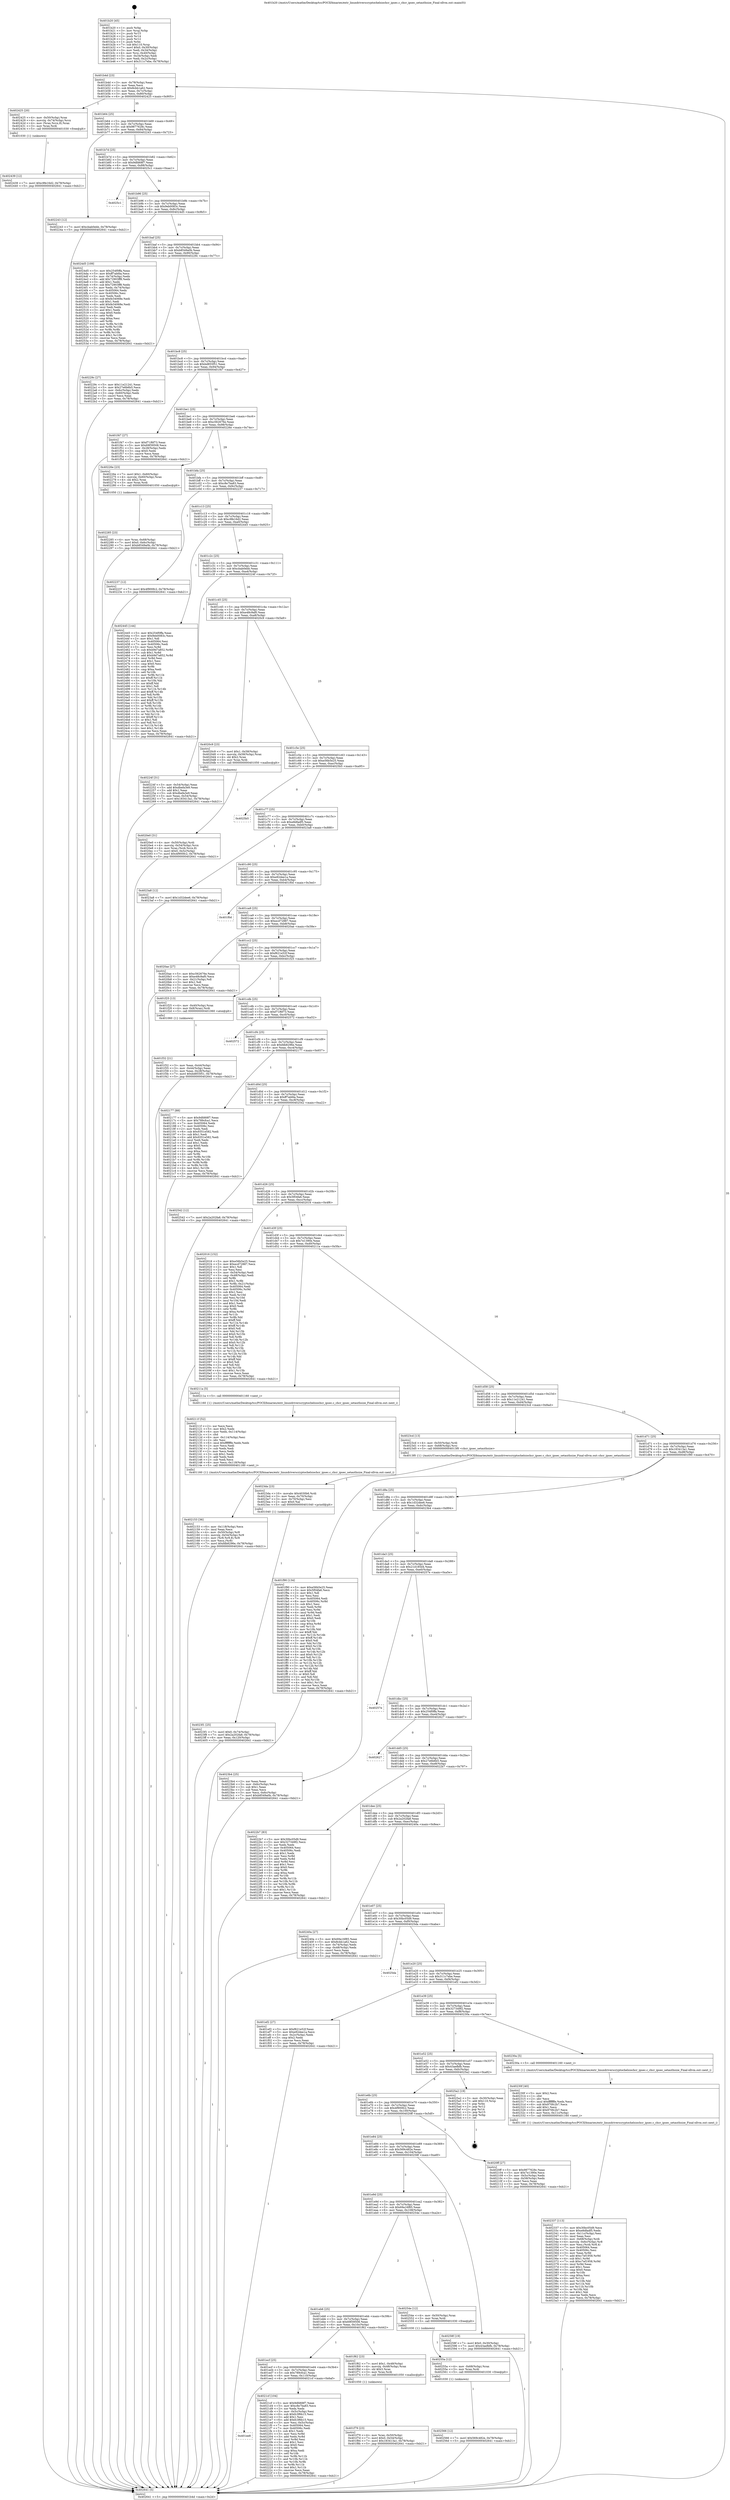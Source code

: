 digraph "0x401b20" {
  label = "0x401b20 (/mnt/c/Users/mathe/Desktop/tcc/POCII/binaries/extr_linuxdriverscryptochelsiochcr_ipsec.c_chcr_ipsec_setauthsize_Final-ollvm.out::main(0))"
  labelloc = "t"
  node[shape=record]

  Entry [label="",width=0.3,height=0.3,shape=circle,fillcolor=black,style=filled]
  "0x401b4d" [label="{
     0x401b4d [23]\l
     | [instrs]\l
     &nbsp;&nbsp;0x401b4d \<+3\>: mov -0x78(%rbp),%eax\l
     &nbsp;&nbsp;0x401b50 \<+2\>: mov %eax,%ecx\l
     &nbsp;&nbsp;0x401b52 \<+6\>: sub $0x8cbb1a62,%ecx\l
     &nbsp;&nbsp;0x401b58 \<+3\>: mov %eax,-0x7c(%rbp)\l
     &nbsp;&nbsp;0x401b5b \<+3\>: mov %ecx,-0x80(%rbp)\l
     &nbsp;&nbsp;0x401b5e \<+6\>: je 0000000000402425 \<main+0x905\>\l
  }"]
  "0x402425" [label="{
     0x402425 [20]\l
     | [instrs]\l
     &nbsp;&nbsp;0x402425 \<+4\>: mov -0x50(%rbp),%rax\l
     &nbsp;&nbsp;0x402429 \<+4\>: movslq -0x74(%rbp),%rcx\l
     &nbsp;&nbsp;0x40242d \<+4\>: mov (%rax,%rcx,8),%rax\l
     &nbsp;&nbsp;0x402431 \<+3\>: mov %rax,%rdi\l
     &nbsp;&nbsp;0x402434 \<+5\>: call 0000000000401030 \<free@plt\>\l
     | [calls]\l
     &nbsp;&nbsp;0x401030 \{1\} (unknown)\l
  }"]
  "0x401b64" [label="{
     0x401b64 [25]\l
     | [instrs]\l
     &nbsp;&nbsp;0x401b64 \<+5\>: jmp 0000000000401b69 \<main+0x49\>\l
     &nbsp;&nbsp;0x401b69 \<+3\>: mov -0x7c(%rbp),%eax\l
     &nbsp;&nbsp;0x401b6c \<+5\>: sub $0x9877628c,%eax\l
     &nbsp;&nbsp;0x401b71 \<+6\>: mov %eax,-0x84(%rbp)\l
     &nbsp;&nbsp;0x401b77 \<+6\>: je 0000000000402243 \<main+0x723\>\l
  }"]
  Exit [label="",width=0.3,height=0.3,shape=circle,fillcolor=black,style=filled,peripheries=2]
  "0x402243" [label="{
     0x402243 [12]\l
     | [instrs]\l
     &nbsp;&nbsp;0x402243 \<+7\>: movl $0xcbab0ebb,-0x78(%rbp)\l
     &nbsp;&nbsp;0x40224a \<+5\>: jmp 0000000000402641 \<main+0xb21\>\l
  }"]
  "0x401b7d" [label="{
     0x401b7d [25]\l
     | [instrs]\l
     &nbsp;&nbsp;0x401b7d \<+5\>: jmp 0000000000401b82 \<main+0x62\>\l
     &nbsp;&nbsp;0x401b82 \<+3\>: mov -0x7c(%rbp),%eax\l
     &nbsp;&nbsp;0x401b85 \<+5\>: sub $0x9dfd68f7,%eax\l
     &nbsp;&nbsp;0x401b8a \<+6\>: mov %eax,-0x88(%rbp)\l
     &nbsp;&nbsp;0x401b90 \<+6\>: je 00000000004025c1 \<main+0xaa1\>\l
  }"]
  "0x402566" [label="{
     0x402566 [12]\l
     | [instrs]\l
     &nbsp;&nbsp;0x402566 \<+7\>: movl $0x569c482e,-0x78(%rbp)\l
     &nbsp;&nbsp;0x40256d \<+5\>: jmp 0000000000402641 \<main+0xb21\>\l
  }"]
  "0x4025c1" [label="{
     0x4025c1\l
  }", style=dashed]
  "0x401b96" [label="{
     0x401b96 [25]\l
     | [instrs]\l
     &nbsp;&nbsp;0x401b96 \<+5\>: jmp 0000000000401b9b \<main+0x7b\>\l
     &nbsp;&nbsp;0x401b9b \<+3\>: mov -0x7c(%rbp),%eax\l
     &nbsp;&nbsp;0x401b9e \<+5\>: sub $0x9eb0083c,%eax\l
     &nbsp;&nbsp;0x401ba3 \<+6\>: mov %eax,-0x8c(%rbp)\l
     &nbsp;&nbsp;0x401ba9 \<+6\>: je 00000000004024d5 \<main+0x9b5\>\l
  }"]
  "0x40255a" [label="{
     0x40255a [12]\l
     | [instrs]\l
     &nbsp;&nbsp;0x40255a \<+4\>: mov -0x68(%rbp),%rax\l
     &nbsp;&nbsp;0x40255e \<+3\>: mov %rax,%rdi\l
     &nbsp;&nbsp;0x402561 \<+5\>: call 0000000000401030 \<free@plt\>\l
     | [calls]\l
     &nbsp;&nbsp;0x401030 \{1\} (unknown)\l
  }"]
  "0x4024d5" [label="{
     0x4024d5 [109]\l
     | [instrs]\l
     &nbsp;&nbsp;0x4024d5 \<+5\>: mov $0x254f0ffa,%eax\l
     &nbsp;&nbsp;0x4024da \<+5\>: mov $0xff7abfda,%ecx\l
     &nbsp;&nbsp;0x4024df \<+3\>: mov -0x74(%rbp),%edx\l
     &nbsp;&nbsp;0x4024e2 \<+6\>: add $0x72903ff8,%edx\l
     &nbsp;&nbsp;0x4024e8 \<+3\>: add $0x1,%edx\l
     &nbsp;&nbsp;0x4024eb \<+6\>: sub $0x72903ff8,%edx\l
     &nbsp;&nbsp;0x4024f1 \<+3\>: mov %edx,-0x74(%rbp)\l
     &nbsp;&nbsp;0x4024f4 \<+7\>: mov 0x405064,%edx\l
     &nbsp;&nbsp;0x4024fb \<+7\>: mov 0x40506c,%esi\l
     &nbsp;&nbsp;0x402502 \<+2\>: mov %edx,%edi\l
     &nbsp;&nbsp;0x402504 \<+6\>: sub $0xfe34068e,%edi\l
     &nbsp;&nbsp;0x40250a \<+3\>: sub $0x1,%edi\l
     &nbsp;&nbsp;0x40250d \<+6\>: add $0xfe34068e,%edi\l
     &nbsp;&nbsp;0x402513 \<+3\>: imul %edi,%edx\l
     &nbsp;&nbsp;0x402516 \<+3\>: and $0x1,%edx\l
     &nbsp;&nbsp;0x402519 \<+3\>: cmp $0x0,%edx\l
     &nbsp;&nbsp;0x40251c \<+4\>: sete %r8b\l
     &nbsp;&nbsp;0x402520 \<+3\>: cmp $0xa,%esi\l
     &nbsp;&nbsp;0x402523 \<+4\>: setl %r9b\l
     &nbsp;&nbsp;0x402527 \<+3\>: mov %r8b,%r10b\l
     &nbsp;&nbsp;0x40252a \<+3\>: and %r9b,%r10b\l
     &nbsp;&nbsp;0x40252d \<+3\>: xor %r9b,%r8b\l
     &nbsp;&nbsp;0x402530 \<+3\>: or %r8b,%r10b\l
     &nbsp;&nbsp;0x402533 \<+4\>: test $0x1,%r10b\l
     &nbsp;&nbsp;0x402537 \<+3\>: cmovne %ecx,%eax\l
     &nbsp;&nbsp;0x40253a \<+3\>: mov %eax,-0x78(%rbp)\l
     &nbsp;&nbsp;0x40253d \<+5\>: jmp 0000000000402641 \<main+0xb21\>\l
  }"]
  "0x401baf" [label="{
     0x401baf [25]\l
     | [instrs]\l
     &nbsp;&nbsp;0x401baf \<+5\>: jmp 0000000000401bb4 \<main+0x94\>\l
     &nbsp;&nbsp;0x401bb4 \<+3\>: mov -0x7c(%rbp),%eax\l
     &nbsp;&nbsp;0x401bb7 \<+5\>: sub $0xb8549a0b,%eax\l
     &nbsp;&nbsp;0x401bbc \<+6\>: mov %eax,-0x90(%rbp)\l
     &nbsp;&nbsp;0x401bc2 \<+6\>: je 000000000040229c \<main+0x77c\>\l
  }"]
  "0x402439" [label="{
     0x402439 [12]\l
     | [instrs]\l
     &nbsp;&nbsp;0x402439 \<+7\>: movl $0xc9fe16d2,-0x78(%rbp)\l
     &nbsp;&nbsp;0x402440 \<+5\>: jmp 0000000000402641 \<main+0xb21\>\l
  }"]
  "0x40229c" [label="{
     0x40229c [27]\l
     | [instrs]\l
     &nbsp;&nbsp;0x40229c \<+5\>: mov $0x11e21241,%eax\l
     &nbsp;&nbsp;0x4022a1 \<+5\>: mov $0x27e6b6b5,%ecx\l
     &nbsp;&nbsp;0x4022a6 \<+3\>: mov -0x6c(%rbp),%edx\l
     &nbsp;&nbsp;0x4022a9 \<+3\>: cmp -0x60(%rbp),%edx\l
     &nbsp;&nbsp;0x4022ac \<+3\>: cmovl %ecx,%eax\l
     &nbsp;&nbsp;0x4022af \<+3\>: mov %eax,-0x78(%rbp)\l
     &nbsp;&nbsp;0x4022b2 \<+5\>: jmp 0000000000402641 \<main+0xb21\>\l
  }"]
  "0x401bc8" [label="{
     0x401bc8 [25]\l
     | [instrs]\l
     &nbsp;&nbsp;0x401bc8 \<+5\>: jmp 0000000000401bcd \<main+0xad\>\l
     &nbsp;&nbsp;0x401bcd \<+3\>: mov -0x7c(%rbp),%eax\l
     &nbsp;&nbsp;0x401bd0 \<+5\>: sub $0xbd855f51,%eax\l
     &nbsp;&nbsp;0x401bd5 \<+6\>: mov %eax,-0x94(%rbp)\l
     &nbsp;&nbsp;0x401bdb \<+6\>: je 0000000000401f47 \<main+0x427\>\l
  }"]
  "0x4023f1" [label="{
     0x4023f1 [25]\l
     | [instrs]\l
     &nbsp;&nbsp;0x4023f1 \<+7\>: movl $0x0,-0x74(%rbp)\l
     &nbsp;&nbsp;0x4023f8 \<+7\>: movl $0x2a202fa8,-0x78(%rbp)\l
     &nbsp;&nbsp;0x4023ff \<+6\>: mov %eax,-0x120(%rbp)\l
     &nbsp;&nbsp;0x402405 \<+5\>: jmp 0000000000402641 \<main+0xb21\>\l
  }"]
  "0x401f47" [label="{
     0x401f47 [27]\l
     | [instrs]\l
     &nbsp;&nbsp;0x401f47 \<+5\>: mov $0xf71f6f73,%eax\l
     &nbsp;&nbsp;0x401f4c \<+5\>: mov $0x69f39508,%ecx\l
     &nbsp;&nbsp;0x401f51 \<+3\>: mov -0x28(%rbp),%edx\l
     &nbsp;&nbsp;0x401f54 \<+3\>: cmp $0x0,%edx\l
     &nbsp;&nbsp;0x401f57 \<+3\>: cmove %ecx,%eax\l
     &nbsp;&nbsp;0x401f5a \<+3\>: mov %eax,-0x78(%rbp)\l
     &nbsp;&nbsp;0x401f5d \<+5\>: jmp 0000000000402641 \<main+0xb21\>\l
  }"]
  "0x401be1" [label="{
     0x401be1 [25]\l
     | [instrs]\l
     &nbsp;&nbsp;0x401be1 \<+5\>: jmp 0000000000401be6 \<main+0xc6\>\l
     &nbsp;&nbsp;0x401be6 \<+3\>: mov -0x7c(%rbp),%eax\l
     &nbsp;&nbsp;0x401be9 \<+5\>: sub $0xc562676e,%eax\l
     &nbsp;&nbsp;0x401bee \<+6\>: mov %eax,-0x98(%rbp)\l
     &nbsp;&nbsp;0x401bf4 \<+6\>: je 000000000040226e \<main+0x74e\>\l
  }"]
  "0x4023da" [label="{
     0x4023da [23]\l
     | [instrs]\l
     &nbsp;&nbsp;0x4023da \<+10\>: movabs $0x4030b6,%rdi\l
     &nbsp;&nbsp;0x4023e4 \<+3\>: mov %eax,-0x70(%rbp)\l
     &nbsp;&nbsp;0x4023e7 \<+3\>: mov -0x70(%rbp),%esi\l
     &nbsp;&nbsp;0x4023ea \<+2\>: mov $0x0,%al\l
     &nbsp;&nbsp;0x4023ec \<+5\>: call 0000000000401040 \<printf@plt\>\l
     | [calls]\l
     &nbsp;&nbsp;0x401040 \{1\} (unknown)\l
  }"]
  "0x40226e" [label="{
     0x40226e [23]\l
     | [instrs]\l
     &nbsp;&nbsp;0x40226e \<+7\>: movl $0x1,-0x60(%rbp)\l
     &nbsp;&nbsp;0x402275 \<+4\>: movslq -0x60(%rbp),%rax\l
     &nbsp;&nbsp;0x402279 \<+4\>: shl $0x2,%rax\l
     &nbsp;&nbsp;0x40227d \<+3\>: mov %rax,%rdi\l
     &nbsp;&nbsp;0x402280 \<+5\>: call 0000000000401050 \<malloc@plt\>\l
     | [calls]\l
     &nbsp;&nbsp;0x401050 \{1\} (unknown)\l
  }"]
  "0x401bfa" [label="{
     0x401bfa [25]\l
     | [instrs]\l
     &nbsp;&nbsp;0x401bfa \<+5\>: jmp 0000000000401bff \<main+0xdf\>\l
     &nbsp;&nbsp;0x401bff \<+3\>: mov -0x7c(%rbp),%eax\l
     &nbsp;&nbsp;0x401c02 \<+5\>: sub $0xc8e7ba83,%eax\l
     &nbsp;&nbsp;0x401c07 \<+6\>: mov %eax,-0x9c(%rbp)\l
     &nbsp;&nbsp;0x401c0d \<+6\>: je 0000000000402237 \<main+0x717\>\l
  }"]
  "0x402337" [label="{
     0x402337 [113]\l
     | [instrs]\l
     &nbsp;&nbsp;0x402337 \<+5\>: mov $0x30bc05d9,%ecx\l
     &nbsp;&nbsp;0x40233c \<+5\>: mov $0xe8dfadf5,%edx\l
     &nbsp;&nbsp;0x402341 \<+6\>: mov -0x11c(%rbp),%esi\l
     &nbsp;&nbsp;0x402347 \<+3\>: imul %eax,%esi\l
     &nbsp;&nbsp;0x40234a \<+4\>: mov -0x68(%rbp),%rdi\l
     &nbsp;&nbsp;0x40234e \<+4\>: movslq -0x6c(%rbp),%r8\l
     &nbsp;&nbsp;0x402352 \<+4\>: mov %esi,(%rdi,%r8,4)\l
     &nbsp;&nbsp;0x402356 \<+7\>: mov 0x405064,%eax\l
     &nbsp;&nbsp;0x40235d \<+7\>: mov 0x40506c,%esi\l
     &nbsp;&nbsp;0x402364 \<+3\>: mov %eax,%r9d\l
     &nbsp;&nbsp;0x402367 \<+7\>: add $0xc7ef1958,%r9d\l
     &nbsp;&nbsp;0x40236e \<+4\>: sub $0x1,%r9d\l
     &nbsp;&nbsp;0x402372 \<+7\>: sub $0xc7ef1958,%r9d\l
     &nbsp;&nbsp;0x402379 \<+4\>: imul %r9d,%eax\l
     &nbsp;&nbsp;0x40237d \<+3\>: and $0x1,%eax\l
     &nbsp;&nbsp;0x402380 \<+3\>: cmp $0x0,%eax\l
     &nbsp;&nbsp;0x402383 \<+4\>: sete %r10b\l
     &nbsp;&nbsp;0x402387 \<+3\>: cmp $0xa,%esi\l
     &nbsp;&nbsp;0x40238a \<+4\>: setl %r11b\l
     &nbsp;&nbsp;0x40238e \<+3\>: mov %r10b,%bl\l
     &nbsp;&nbsp;0x402391 \<+3\>: and %r11b,%bl\l
     &nbsp;&nbsp;0x402394 \<+3\>: xor %r11b,%r10b\l
     &nbsp;&nbsp;0x402397 \<+3\>: or %r10b,%bl\l
     &nbsp;&nbsp;0x40239a \<+3\>: test $0x1,%bl\l
     &nbsp;&nbsp;0x40239d \<+3\>: cmovne %edx,%ecx\l
     &nbsp;&nbsp;0x4023a0 \<+3\>: mov %ecx,-0x78(%rbp)\l
     &nbsp;&nbsp;0x4023a3 \<+5\>: jmp 0000000000402641 \<main+0xb21\>\l
  }"]
  "0x402237" [label="{
     0x402237 [12]\l
     | [instrs]\l
     &nbsp;&nbsp;0x402237 \<+7\>: movl $0x4f900fc2,-0x78(%rbp)\l
     &nbsp;&nbsp;0x40223e \<+5\>: jmp 0000000000402641 \<main+0xb21\>\l
  }"]
  "0x401c13" [label="{
     0x401c13 [25]\l
     | [instrs]\l
     &nbsp;&nbsp;0x401c13 \<+5\>: jmp 0000000000401c18 \<main+0xf8\>\l
     &nbsp;&nbsp;0x401c18 \<+3\>: mov -0x7c(%rbp),%eax\l
     &nbsp;&nbsp;0x401c1b \<+5\>: sub $0xc9fe16d2,%eax\l
     &nbsp;&nbsp;0x401c20 \<+6\>: mov %eax,-0xa0(%rbp)\l
     &nbsp;&nbsp;0x401c26 \<+6\>: je 0000000000402445 \<main+0x925\>\l
  }"]
  "0x40230f" [label="{
     0x40230f [40]\l
     | [instrs]\l
     &nbsp;&nbsp;0x40230f \<+5\>: mov $0x2,%ecx\l
     &nbsp;&nbsp;0x402314 \<+1\>: cltd\l
     &nbsp;&nbsp;0x402315 \<+2\>: idiv %ecx\l
     &nbsp;&nbsp;0x402317 \<+6\>: imul $0xfffffffe,%edx,%ecx\l
     &nbsp;&nbsp;0x40231d \<+6\>: sub $0x970fc2b7,%ecx\l
     &nbsp;&nbsp;0x402323 \<+3\>: add $0x1,%ecx\l
     &nbsp;&nbsp;0x402326 \<+6\>: add $0x970fc2b7,%ecx\l
     &nbsp;&nbsp;0x40232c \<+6\>: mov %ecx,-0x11c(%rbp)\l
     &nbsp;&nbsp;0x402332 \<+5\>: call 0000000000401160 \<next_i\>\l
     | [calls]\l
     &nbsp;&nbsp;0x401160 \{1\} (/mnt/c/Users/mathe/Desktop/tcc/POCII/binaries/extr_linuxdriverscryptochelsiochcr_ipsec.c_chcr_ipsec_setauthsize_Final-ollvm.out::next_i)\l
  }"]
  "0x402445" [label="{
     0x402445 [144]\l
     | [instrs]\l
     &nbsp;&nbsp;0x402445 \<+5\>: mov $0x254f0ffa,%eax\l
     &nbsp;&nbsp;0x40244a \<+5\>: mov $0x9eb0083c,%ecx\l
     &nbsp;&nbsp;0x40244f \<+2\>: mov $0x1,%dl\l
     &nbsp;&nbsp;0x402451 \<+7\>: mov 0x405064,%esi\l
     &nbsp;&nbsp;0x402458 \<+7\>: mov 0x40506c,%edi\l
     &nbsp;&nbsp;0x40245f \<+3\>: mov %esi,%r8d\l
     &nbsp;&nbsp;0x402462 \<+7\>: sub $0xb9d7a852,%r8d\l
     &nbsp;&nbsp;0x402469 \<+4\>: sub $0x1,%r8d\l
     &nbsp;&nbsp;0x40246d \<+7\>: add $0xb9d7a852,%r8d\l
     &nbsp;&nbsp;0x402474 \<+4\>: imul %r8d,%esi\l
     &nbsp;&nbsp;0x402478 \<+3\>: and $0x1,%esi\l
     &nbsp;&nbsp;0x40247b \<+3\>: cmp $0x0,%esi\l
     &nbsp;&nbsp;0x40247e \<+4\>: sete %r9b\l
     &nbsp;&nbsp;0x402482 \<+3\>: cmp $0xa,%edi\l
     &nbsp;&nbsp;0x402485 \<+4\>: setl %r10b\l
     &nbsp;&nbsp;0x402489 \<+3\>: mov %r9b,%r11b\l
     &nbsp;&nbsp;0x40248c \<+4\>: xor $0xff,%r11b\l
     &nbsp;&nbsp;0x402490 \<+3\>: mov %r10b,%bl\l
     &nbsp;&nbsp;0x402493 \<+3\>: xor $0xff,%bl\l
     &nbsp;&nbsp;0x402496 \<+3\>: xor $0x1,%dl\l
     &nbsp;&nbsp;0x402499 \<+3\>: mov %r11b,%r14b\l
     &nbsp;&nbsp;0x40249c \<+4\>: and $0xff,%r14b\l
     &nbsp;&nbsp;0x4024a0 \<+3\>: and %dl,%r9b\l
     &nbsp;&nbsp;0x4024a3 \<+3\>: mov %bl,%r15b\l
     &nbsp;&nbsp;0x4024a6 \<+4\>: and $0xff,%r15b\l
     &nbsp;&nbsp;0x4024aa \<+3\>: and %dl,%r10b\l
     &nbsp;&nbsp;0x4024ad \<+3\>: or %r9b,%r14b\l
     &nbsp;&nbsp;0x4024b0 \<+3\>: or %r10b,%r15b\l
     &nbsp;&nbsp;0x4024b3 \<+3\>: xor %r15b,%r14b\l
     &nbsp;&nbsp;0x4024b6 \<+3\>: or %bl,%r11b\l
     &nbsp;&nbsp;0x4024b9 \<+4\>: xor $0xff,%r11b\l
     &nbsp;&nbsp;0x4024bd \<+3\>: or $0x1,%dl\l
     &nbsp;&nbsp;0x4024c0 \<+3\>: and %dl,%r11b\l
     &nbsp;&nbsp;0x4024c3 \<+3\>: or %r11b,%r14b\l
     &nbsp;&nbsp;0x4024c6 \<+4\>: test $0x1,%r14b\l
     &nbsp;&nbsp;0x4024ca \<+3\>: cmovne %ecx,%eax\l
     &nbsp;&nbsp;0x4024cd \<+3\>: mov %eax,-0x78(%rbp)\l
     &nbsp;&nbsp;0x4024d0 \<+5\>: jmp 0000000000402641 \<main+0xb21\>\l
  }"]
  "0x401c2c" [label="{
     0x401c2c [25]\l
     | [instrs]\l
     &nbsp;&nbsp;0x401c2c \<+5\>: jmp 0000000000401c31 \<main+0x111\>\l
     &nbsp;&nbsp;0x401c31 \<+3\>: mov -0x7c(%rbp),%eax\l
     &nbsp;&nbsp;0x401c34 \<+5\>: sub $0xcbab0ebb,%eax\l
     &nbsp;&nbsp;0x401c39 \<+6\>: mov %eax,-0xa4(%rbp)\l
     &nbsp;&nbsp;0x401c3f \<+6\>: je 000000000040224f \<main+0x72f\>\l
  }"]
  "0x402285" [label="{
     0x402285 [23]\l
     | [instrs]\l
     &nbsp;&nbsp;0x402285 \<+4\>: mov %rax,-0x68(%rbp)\l
     &nbsp;&nbsp;0x402289 \<+7\>: movl $0x0,-0x6c(%rbp)\l
     &nbsp;&nbsp;0x402290 \<+7\>: movl $0xb8549a0b,-0x78(%rbp)\l
     &nbsp;&nbsp;0x402297 \<+5\>: jmp 0000000000402641 \<main+0xb21\>\l
  }"]
  "0x40224f" [label="{
     0x40224f [31]\l
     | [instrs]\l
     &nbsp;&nbsp;0x40224f \<+3\>: mov -0x54(%rbp),%eax\l
     &nbsp;&nbsp;0x402252 \<+5\>: add $0xdbefa3e9,%eax\l
     &nbsp;&nbsp;0x402257 \<+3\>: add $0x1,%eax\l
     &nbsp;&nbsp;0x40225a \<+5\>: sub $0xdbefa3e9,%eax\l
     &nbsp;&nbsp;0x40225f \<+3\>: mov %eax,-0x54(%rbp)\l
     &nbsp;&nbsp;0x402262 \<+7\>: movl $0x183413a1,-0x78(%rbp)\l
     &nbsp;&nbsp;0x402269 \<+5\>: jmp 0000000000402641 \<main+0xb21\>\l
  }"]
  "0x401c45" [label="{
     0x401c45 [25]\l
     | [instrs]\l
     &nbsp;&nbsp;0x401c45 \<+5\>: jmp 0000000000401c4a \<main+0x12a\>\l
     &nbsp;&nbsp;0x401c4a \<+3\>: mov -0x7c(%rbp),%eax\l
     &nbsp;&nbsp;0x401c4d \<+5\>: sub $0xe48c9af0,%eax\l
     &nbsp;&nbsp;0x401c52 \<+6\>: mov %eax,-0xa8(%rbp)\l
     &nbsp;&nbsp;0x401c58 \<+6\>: je 00000000004020c9 \<main+0x5a9\>\l
  }"]
  "0x401ee8" [label="{
     0x401ee8\l
  }", style=dashed]
  "0x4020c9" [label="{
     0x4020c9 [23]\l
     | [instrs]\l
     &nbsp;&nbsp;0x4020c9 \<+7\>: movl $0x1,-0x58(%rbp)\l
     &nbsp;&nbsp;0x4020d0 \<+4\>: movslq -0x58(%rbp),%rax\l
     &nbsp;&nbsp;0x4020d4 \<+4\>: shl $0x2,%rax\l
     &nbsp;&nbsp;0x4020d8 \<+3\>: mov %rax,%rdi\l
     &nbsp;&nbsp;0x4020db \<+5\>: call 0000000000401050 \<malloc@plt\>\l
     | [calls]\l
     &nbsp;&nbsp;0x401050 \{1\} (unknown)\l
  }"]
  "0x401c5e" [label="{
     0x401c5e [25]\l
     | [instrs]\l
     &nbsp;&nbsp;0x401c5e \<+5\>: jmp 0000000000401c63 \<main+0x143\>\l
     &nbsp;&nbsp;0x401c63 \<+3\>: mov -0x7c(%rbp),%eax\l
     &nbsp;&nbsp;0x401c66 \<+5\>: sub $0xe56b5e25,%eax\l
     &nbsp;&nbsp;0x401c6b \<+6\>: mov %eax,-0xac(%rbp)\l
     &nbsp;&nbsp;0x401c71 \<+6\>: je 00000000004025b5 \<main+0xa95\>\l
  }"]
  "0x4021cf" [label="{
     0x4021cf [104]\l
     | [instrs]\l
     &nbsp;&nbsp;0x4021cf \<+5\>: mov $0x9dfd68f7,%eax\l
     &nbsp;&nbsp;0x4021d4 \<+5\>: mov $0xc8e7ba83,%ecx\l
     &nbsp;&nbsp;0x4021d9 \<+2\>: xor %edx,%edx\l
     &nbsp;&nbsp;0x4021db \<+3\>: mov -0x5c(%rbp),%esi\l
     &nbsp;&nbsp;0x4021de \<+6\>: sub $0xfc3f6b15,%esi\l
     &nbsp;&nbsp;0x4021e4 \<+3\>: add $0x1,%esi\l
     &nbsp;&nbsp;0x4021e7 \<+6\>: add $0xfc3f6b15,%esi\l
     &nbsp;&nbsp;0x4021ed \<+3\>: mov %esi,-0x5c(%rbp)\l
     &nbsp;&nbsp;0x4021f0 \<+7\>: mov 0x405064,%esi\l
     &nbsp;&nbsp;0x4021f7 \<+7\>: mov 0x40506c,%edi\l
     &nbsp;&nbsp;0x4021fe \<+3\>: sub $0x1,%edx\l
     &nbsp;&nbsp;0x402201 \<+3\>: mov %esi,%r8d\l
     &nbsp;&nbsp;0x402204 \<+3\>: add %edx,%r8d\l
     &nbsp;&nbsp;0x402207 \<+4\>: imul %r8d,%esi\l
     &nbsp;&nbsp;0x40220b \<+3\>: and $0x1,%esi\l
     &nbsp;&nbsp;0x40220e \<+3\>: cmp $0x0,%esi\l
     &nbsp;&nbsp;0x402211 \<+4\>: sete %r9b\l
     &nbsp;&nbsp;0x402215 \<+3\>: cmp $0xa,%edi\l
     &nbsp;&nbsp;0x402218 \<+4\>: setl %r10b\l
     &nbsp;&nbsp;0x40221c \<+3\>: mov %r9b,%r11b\l
     &nbsp;&nbsp;0x40221f \<+3\>: and %r10b,%r11b\l
     &nbsp;&nbsp;0x402222 \<+3\>: xor %r10b,%r9b\l
     &nbsp;&nbsp;0x402225 \<+3\>: or %r9b,%r11b\l
     &nbsp;&nbsp;0x402228 \<+4\>: test $0x1,%r11b\l
     &nbsp;&nbsp;0x40222c \<+3\>: cmovne %ecx,%eax\l
     &nbsp;&nbsp;0x40222f \<+3\>: mov %eax,-0x78(%rbp)\l
     &nbsp;&nbsp;0x402232 \<+5\>: jmp 0000000000402641 \<main+0xb21\>\l
  }"]
  "0x4025b5" [label="{
     0x4025b5\l
  }", style=dashed]
  "0x401c77" [label="{
     0x401c77 [25]\l
     | [instrs]\l
     &nbsp;&nbsp;0x401c77 \<+5\>: jmp 0000000000401c7c \<main+0x15c\>\l
     &nbsp;&nbsp;0x401c7c \<+3\>: mov -0x7c(%rbp),%eax\l
     &nbsp;&nbsp;0x401c7f \<+5\>: sub $0xe8dfadf5,%eax\l
     &nbsp;&nbsp;0x401c84 \<+6\>: mov %eax,-0xb0(%rbp)\l
     &nbsp;&nbsp;0x401c8a \<+6\>: je 00000000004023a8 \<main+0x888\>\l
  }"]
  "0x402153" [label="{
     0x402153 [36]\l
     | [instrs]\l
     &nbsp;&nbsp;0x402153 \<+6\>: mov -0x118(%rbp),%ecx\l
     &nbsp;&nbsp;0x402159 \<+3\>: imul %eax,%ecx\l
     &nbsp;&nbsp;0x40215c \<+4\>: mov -0x50(%rbp),%r8\l
     &nbsp;&nbsp;0x402160 \<+4\>: movslq -0x54(%rbp),%r9\l
     &nbsp;&nbsp;0x402164 \<+4\>: mov (%r8,%r9,8),%r8\l
     &nbsp;&nbsp;0x402168 \<+3\>: mov %ecx,(%r8)\l
     &nbsp;&nbsp;0x40216b \<+7\>: movl $0xfdb8296e,-0x78(%rbp)\l
     &nbsp;&nbsp;0x402172 \<+5\>: jmp 0000000000402641 \<main+0xb21\>\l
  }"]
  "0x4023a8" [label="{
     0x4023a8 [12]\l
     | [instrs]\l
     &nbsp;&nbsp;0x4023a8 \<+7\>: movl $0x1d32dee6,-0x78(%rbp)\l
     &nbsp;&nbsp;0x4023af \<+5\>: jmp 0000000000402641 \<main+0xb21\>\l
  }"]
  "0x401c90" [label="{
     0x401c90 [25]\l
     | [instrs]\l
     &nbsp;&nbsp;0x401c90 \<+5\>: jmp 0000000000401c95 \<main+0x175\>\l
     &nbsp;&nbsp;0x401c95 \<+3\>: mov -0x7c(%rbp),%eax\l
     &nbsp;&nbsp;0x401c98 \<+5\>: sub $0xe92dee1a,%eax\l
     &nbsp;&nbsp;0x401c9d \<+6\>: mov %eax,-0xb4(%rbp)\l
     &nbsp;&nbsp;0x401ca3 \<+6\>: je 0000000000401f0d \<main+0x3ed\>\l
  }"]
  "0x40211f" [label="{
     0x40211f [52]\l
     | [instrs]\l
     &nbsp;&nbsp;0x40211f \<+2\>: xor %ecx,%ecx\l
     &nbsp;&nbsp;0x402121 \<+5\>: mov $0x2,%edx\l
     &nbsp;&nbsp;0x402126 \<+6\>: mov %edx,-0x114(%rbp)\l
     &nbsp;&nbsp;0x40212c \<+1\>: cltd\l
     &nbsp;&nbsp;0x40212d \<+6\>: mov -0x114(%rbp),%esi\l
     &nbsp;&nbsp;0x402133 \<+2\>: idiv %esi\l
     &nbsp;&nbsp;0x402135 \<+6\>: imul $0xfffffffe,%edx,%edx\l
     &nbsp;&nbsp;0x40213b \<+2\>: mov %ecx,%edi\l
     &nbsp;&nbsp;0x40213d \<+2\>: sub %edx,%edi\l
     &nbsp;&nbsp;0x40213f \<+2\>: mov %ecx,%edx\l
     &nbsp;&nbsp;0x402141 \<+3\>: sub $0x1,%edx\l
     &nbsp;&nbsp;0x402144 \<+2\>: add %edx,%edi\l
     &nbsp;&nbsp;0x402146 \<+2\>: sub %edi,%ecx\l
     &nbsp;&nbsp;0x402148 \<+6\>: mov %ecx,-0x118(%rbp)\l
     &nbsp;&nbsp;0x40214e \<+5\>: call 0000000000401160 \<next_i\>\l
     | [calls]\l
     &nbsp;&nbsp;0x401160 \{1\} (/mnt/c/Users/mathe/Desktop/tcc/POCII/binaries/extr_linuxdriverscryptochelsiochcr_ipsec.c_chcr_ipsec_setauthsize_Final-ollvm.out::next_i)\l
  }"]
  "0x401f0d" [label="{
     0x401f0d\l
  }", style=dashed]
  "0x401ca9" [label="{
     0x401ca9 [25]\l
     | [instrs]\l
     &nbsp;&nbsp;0x401ca9 \<+5\>: jmp 0000000000401cae \<main+0x18e\>\l
     &nbsp;&nbsp;0x401cae \<+3\>: mov -0x7c(%rbp),%eax\l
     &nbsp;&nbsp;0x401cb1 \<+5\>: sub $0xecd72887,%eax\l
     &nbsp;&nbsp;0x401cb6 \<+6\>: mov %eax,-0xb8(%rbp)\l
     &nbsp;&nbsp;0x401cbc \<+6\>: je 00000000004020ae \<main+0x58e\>\l
  }"]
  "0x4020e0" [label="{
     0x4020e0 [31]\l
     | [instrs]\l
     &nbsp;&nbsp;0x4020e0 \<+4\>: mov -0x50(%rbp),%rdi\l
     &nbsp;&nbsp;0x4020e4 \<+4\>: movslq -0x54(%rbp),%rcx\l
     &nbsp;&nbsp;0x4020e8 \<+4\>: mov %rax,(%rdi,%rcx,8)\l
     &nbsp;&nbsp;0x4020ec \<+7\>: movl $0x0,-0x5c(%rbp)\l
     &nbsp;&nbsp;0x4020f3 \<+7\>: movl $0x4f900fc2,-0x78(%rbp)\l
     &nbsp;&nbsp;0x4020fa \<+5\>: jmp 0000000000402641 \<main+0xb21\>\l
  }"]
  "0x4020ae" [label="{
     0x4020ae [27]\l
     | [instrs]\l
     &nbsp;&nbsp;0x4020ae \<+5\>: mov $0xc562676e,%eax\l
     &nbsp;&nbsp;0x4020b3 \<+5\>: mov $0xe48c9af0,%ecx\l
     &nbsp;&nbsp;0x4020b8 \<+3\>: mov -0x21(%rbp),%dl\l
     &nbsp;&nbsp;0x4020bb \<+3\>: test $0x1,%dl\l
     &nbsp;&nbsp;0x4020be \<+3\>: cmovne %ecx,%eax\l
     &nbsp;&nbsp;0x4020c1 \<+3\>: mov %eax,-0x78(%rbp)\l
     &nbsp;&nbsp;0x4020c4 \<+5\>: jmp 0000000000402641 \<main+0xb21\>\l
  }"]
  "0x401cc2" [label="{
     0x401cc2 [25]\l
     | [instrs]\l
     &nbsp;&nbsp;0x401cc2 \<+5\>: jmp 0000000000401cc7 \<main+0x1a7\>\l
     &nbsp;&nbsp;0x401cc7 \<+3\>: mov -0x7c(%rbp),%eax\l
     &nbsp;&nbsp;0x401cca \<+5\>: sub $0xf621e52f,%eax\l
     &nbsp;&nbsp;0x401ccf \<+6\>: mov %eax,-0xbc(%rbp)\l
     &nbsp;&nbsp;0x401cd5 \<+6\>: je 0000000000401f25 \<main+0x405\>\l
  }"]
  "0x401f79" [label="{
     0x401f79 [23]\l
     | [instrs]\l
     &nbsp;&nbsp;0x401f79 \<+4\>: mov %rax,-0x50(%rbp)\l
     &nbsp;&nbsp;0x401f7d \<+7\>: movl $0x0,-0x54(%rbp)\l
     &nbsp;&nbsp;0x401f84 \<+7\>: movl $0x183413a1,-0x78(%rbp)\l
     &nbsp;&nbsp;0x401f8b \<+5\>: jmp 0000000000402641 \<main+0xb21\>\l
  }"]
  "0x401f25" [label="{
     0x401f25 [13]\l
     | [instrs]\l
     &nbsp;&nbsp;0x401f25 \<+4\>: mov -0x40(%rbp),%rax\l
     &nbsp;&nbsp;0x401f29 \<+4\>: mov 0x8(%rax),%rdi\l
     &nbsp;&nbsp;0x401f2d \<+5\>: call 0000000000401060 \<atoi@plt\>\l
     | [calls]\l
     &nbsp;&nbsp;0x401060 \{1\} (unknown)\l
  }"]
  "0x401cdb" [label="{
     0x401cdb [25]\l
     | [instrs]\l
     &nbsp;&nbsp;0x401cdb \<+5\>: jmp 0000000000401ce0 \<main+0x1c0\>\l
     &nbsp;&nbsp;0x401ce0 \<+3\>: mov -0x7c(%rbp),%eax\l
     &nbsp;&nbsp;0x401ce3 \<+5\>: sub $0xf71f6f73,%eax\l
     &nbsp;&nbsp;0x401ce8 \<+6\>: mov %eax,-0xc0(%rbp)\l
     &nbsp;&nbsp;0x401cee \<+6\>: je 0000000000402572 \<main+0xa52\>\l
  }"]
  "0x401ecf" [label="{
     0x401ecf [25]\l
     | [instrs]\l
     &nbsp;&nbsp;0x401ecf \<+5\>: jmp 0000000000401ed4 \<main+0x3b4\>\l
     &nbsp;&nbsp;0x401ed4 \<+3\>: mov -0x7c(%rbp),%eax\l
     &nbsp;&nbsp;0x401ed7 \<+5\>: sub $0x789cfca1,%eax\l
     &nbsp;&nbsp;0x401edc \<+6\>: mov %eax,-0x110(%rbp)\l
     &nbsp;&nbsp;0x401ee2 \<+6\>: je 00000000004021cf \<main+0x6af\>\l
  }"]
  "0x402572" [label="{
     0x402572\l
  }", style=dashed]
  "0x401cf4" [label="{
     0x401cf4 [25]\l
     | [instrs]\l
     &nbsp;&nbsp;0x401cf4 \<+5\>: jmp 0000000000401cf9 \<main+0x1d9\>\l
     &nbsp;&nbsp;0x401cf9 \<+3\>: mov -0x7c(%rbp),%eax\l
     &nbsp;&nbsp;0x401cfc \<+5\>: sub $0xfdb8296e,%eax\l
     &nbsp;&nbsp;0x401d01 \<+6\>: mov %eax,-0xc4(%rbp)\l
     &nbsp;&nbsp;0x401d07 \<+6\>: je 0000000000402177 \<main+0x657\>\l
  }"]
  "0x401f62" [label="{
     0x401f62 [23]\l
     | [instrs]\l
     &nbsp;&nbsp;0x401f62 \<+7\>: movl $0x1,-0x48(%rbp)\l
     &nbsp;&nbsp;0x401f69 \<+4\>: movslq -0x48(%rbp),%rax\l
     &nbsp;&nbsp;0x401f6d \<+4\>: shl $0x3,%rax\l
     &nbsp;&nbsp;0x401f71 \<+3\>: mov %rax,%rdi\l
     &nbsp;&nbsp;0x401f74 \<+5\>: call 0000000000401050 \<malloc@plt\>\l
     | [calls]\l
     &nbsp;&nbsp;0x401050 \{1\} (unknown)\l
  }"]
  "0x402177" [label="{
     0x402177 [88]\l
     | [instrs]\l
     &nbsp;&nbsp;0x402177 \<+5\>: mov $0x9dfd68f7,%eax\l
     &nbsp;&nbsp;0x40217c \<+5\>: mov $0x789cfca1,%ecx\l
     &nbsp;&nbsp;0x402181 \<+7\>: mov 0x405064,%edx\l
     &nbsp;&nbsp;0x402188 \<+7\>: mov 0x40506c,%esi\l
     &nbsp;&nbsp;0x40218f \<+2\>: mov %edx,%edi\l
     &nbsp;&nbsp;0x402191 \<+6\>: sub $0x9351e582,%edi\l
     &nbsp;&nbsp;0x402197 \<+3\>: sub $0x1,%edi\l
     &nbsp;&nbsp;0x40219a \<+6\>: add $0x9351e582,%edi\l
     &nbsp;&nbsp;0x4021a0 \<+3\>: imul %edi,%edx\l
     &nbsp;&nbsp;0x4021a3 \<+3\>: and $0x1,%edx\l
     &nbsp;&nbsp;0x4021a6 \<+3\>: cmp $0x0,%edx\l
     &nbsp;&nbsp;0x4021a9 \<+4\>: sete %r8b\l
     &nbsp;&nbsp;0x4021ad \<+3\>: cmp $0xa,%esi\l
     &nbsp;&nbsp;0x4021b0 \<+4\>: setl %r9b\l
     &nbsp;&nbsp;0x4021b4 \<+3\>: mov %r8b,%r10b\l
     &nbsp;&nbsp;0x4021b7 \<+3\>: and %r9b,%r10b\l
     &nbsp;&nbsp;0x4021ba \<+3\>: xor %r9b,%r8b\l
     &nbsp;&nbsp;0x4021bd \<+3\>: or %r8b,%r10b\l
     &nbsp;&nbsp;0x4021c0 \<+4\>: test $0x1,%r10b\l
     &nbsp;&nbsp;0x4021c4 \<+3\>: cmovne %ecx,%eax\l
     &nbsp;&nbsp;0x4021c7 \<+3\>: mov %eax,-0x78(%rbp)\l
     &nbsp;&nbsp;0x4021ca \<+5\>: jmp 0000000000402641 \<main+0xb21\>\l
  }"]
  "0x401d0d" [label="{
     0x401d0d [25]\l
     | [instrs]\l
     &nbsp;&nbsp;0x401d0d \<+5\>: jmp 0000000000401d12 \<main+0x1f2\>\l
     &nbsp;&nbsp;0x401d12 \<+3\>: mov -0x7c(%rbp),%eax\l
     &nbsp;&nbsp;0x401d15 \<+5\>: sub $0xff7abfda,%eax\l
     &nbsp;&nbsp;0x401d1a \<+6\>: mov %eax,-0xc8(%rbp)\l
     &nbsp;&nbsp;0x401d20 \<+6\>: je 0000000000402542 \<main+0xa22\>\l
  }"]
  "0x401eb6" [label="{
     0x401eb6 [25]\l
     | [instrs]\l
     &nbsp;&nbsp;0x401eb6 \<+5\>: jmp 0000000000401ebb \<main+0x39b\>\l
     &nbsp;&nbsp;0x401ebb \<+3\>: mov -0x7c(%rbp),%eax\l
     &nbsp;&nbsp;0x401ebe \<+5\>: sub $0x69f39508,%eax\l
     &nbsp;&nbsp;0x401ec3 \<+6\>: mov %eax,-0x10c(%rbp)\l
     &nbsp;&nbsp;0x401ec9 \<+6\>: je 0000000000401f62 \<main+0x442\>\l
  }"]
  "0x402542" [label="{
     0x402542 [12]\l
     | [instrs]\l
     &nbsp;&nbsp;0x402542 \<+7\>: movl $0x2a202fa8,-0x78(%rbp)\l
     &nbsp;&nbsp;0x402549 \<+5\>: jmp 0000000000402641 \<main+0xb21\>\l
  }"]
  "0x401d26" [label="{
     0x401d26 [25]\l
     | [instrs]\l
     &nbsp;&nbsp;0x401d26 \<+5\>: jmp 0000000000401d2b \<main+0x20b\>\l
     &nbsp;&nbsp;0x401d2b \<+3\>: mov -0x7c(%rbp),%eax\l
     &nbsp;&nbsp;0x401d2e \<+5\>: sub $0x5f04fa6,%eax\l
     &nbsp;&nbsp;0x401d33 \<+6\>: mov %eax,-0xcc(%rbp)\l
     &nbsp;&nbsp;0x401d39 \<+6\>: je 0000000000402016 \<main+0x4f6\>\l
  }"]
  "0x40254e" [label="{
     0x40254e [12]\l
     | [instrs]\l
     &nbsp;&nbsp;0x40254e \<+4\>: mov -0x50(%rbp),%rax\l
     &nbsp;&nbsp;0x402552 \<+3\>: mov %rax,%rdi\l
     &nbsp;&nbsp;0x402555 \<+5\>: call 0000000000401030 \<free@plt\>\l
     | [calls]\l
     &nbsp;&nbsp;0x401030 \{1\} (unknown)\l
  }"]
  "0x402016" [label="{
     0x402016 [152]\l
     | [instrs]\l
     &nbsp;&nbsp;0x402016 \<+5\>: mov $0xe56b5e25,%eax\l
     &nbsp;&nbsp;0x40201b \<+5\>: mov $0xecd72887,%ecx\l
     &nbsp;&nbsp;0x402020 \<+2\>: mov $0x1,%dl\l
     &nbsp;&nbsp;0x402022 \<+2\>: xor %esi,%esi\l
     &nbsp;&nbsp;0x402024 \<+3\>: mov -0x54(%rbp),%edi\l
     &nbsp;&nbsp;0x402027 \<+3\>: cmp -0x48(%rbp),%edi\l
     &nbsp;&nbsp;0x40202a \<+4\>: setl %r8b\l
     &nbsp;&nbsp;0x40202e \<+4\>: and $0x1,%r8b\l
     &nbsp;&nbsp;0x402032 \<+4\>: mov %r8b,-0x21(%rbp)\l
     &nbsp;&nbsp;0x402036 \<+7\>: mov 0x405064,%edi\l
     &nbsp;&nbsp;0x40203d \<+8\>: mov 0x40506c,%r9d\l
     &nbsp;&nbsp;0x402045 \<+3\>: sub $0x1,%esi\l
     &nbsp;&nbsp;0x402048 \<+3\>: mov %edi,%r10d\l
     &nbsp;&nbsp;0x40204b \<+3\>: add %esi,%r10d\l
     &nbsp;&nbsp;0x40204e \<+4\>: imul %r10d,%edi\l
     &nbsp;&nbsp;0x402052 \<+3\>: and $0x1,%edi\l
     &nbsp;&nbsp;0x402055 \<+3\>: cmp $0x0,%edi\l
     &nbsp;&nbsp;0x402058 \<+4\>: sete %r8b\l
     &nbsp;&nbsp;0x40205c \<+4\>: cmp $0xa,%r9d\l
     &nbsp;&nbsp;0x402060 \<+4\>: setl %r11b\l
     &nbsp;&nbsp;0x402064 \<+3\>: mov %r8b,%bl\l
     &nbsp;&nbsp;0x402067 \<+3\>: xor $0xff,%bl\l
     &nbsp;&nbsp;0x40206a \<+3\>: mov %r11b,%r14b\l
     &nbsp;&nbsp;0x40206d \<+4\>: xor $0xff,%r14b\l
     &nbsp;&nbsp;0x402071 \<+3\>: xor $0x0,%dl\l
     &nbsp;&nbsp;0x402074 \<+3\>: mov %bl,%r15b\l
     &nbsp;&nbsp;0x402077 \<+4\>: and $0x0,%r15b\l
     &nbsp;&nbsp;0x40207b \<+3\>: and %dl,%r8b\l
     &nbsp;&nbsp;0x40207e \<+3\>: mov %r14b,%r12b\l
     &nbsp;&nbsp;0x402081 \<+4\>: and $0x0,%r12b\l
     &nbsp;&nbsp;0x402085 \<+3\>: and %dl,%r11b\l
     &nbsp;&nbsp;0x402088 \<+3\>: or %r8b,%r15b\l
     &nbsp;&nbsp;0x40208b \<+3\>: or %r11b,%r12b\l
     &nbsp;&nbsp;0x40208e \<+3\>: xor %r12b,%r15b\l
     &nbsp;&nbsp;0x402091 \<+3\>: or %r14b,%bl\l
     &nbsp;&nbsp;0x402094 \<+3\>: xor $0xff,%bl\l
     &nbsp;&nbsp;0x402097 \<+3\>: or $0x0,%dl\l
     &nbsp;&nbsp;0x40209a \<+2\>: and %dl,%bl\l
     &nbsp;&nbsp;0x40209c \<+3\>: or %bl,%r15b\l
     &nbsp;&nbsp;0x40209f \<+4\>: test $0x1,%r15b\l
     &nbsp;&nbsp;0x4020a3 \<+3\>: cmovne %ecx,%eax\l
     &nbsp;&nbsp;0x4020a6 \<+3\>: mov %eax,-0x78(%rbp)\l
     &nbsp;&nbsp;0x4020a9 \<+5\>: jmp 0000000000402641 \<main+0xb21\>\l
  }"]
  "0x401d3f" [label="{
     0x401d3f [25]\l
     | [instrs]\l
     &nbsp;&nbsp;0x401d3f \<+5\>: jmp 0000000000401d44 \<main+0x224\>\l
     &nbsp;&nbsp;0x401d44 \<+3\>: mov -0x7c(%rbp),%eax\l
     &nbsp;&nbsp;0x401d47 \<+5\>: sub $0x7e1390e,%eax\l
     &nbsp;&nbsp;0x401d4c \<+6\>: mov %eax,-0xd0(%rbp)\l
     &nbsp;&nbsp;0x401d52 \<+6\>: je 000000000040211a \<main+0x5fa\>\l
  }"]
  "0x401e9d" [label="{
     0x401e9d [25]\l
     | [instrs]\l
     &nbsp;&nbsp;0x401e9d \<+5\>: jmp 0000000000401ea2 \<main+0x382\>\l
     &nbsp;&nbsp;0x401ea2 \<+3\>: mov -0x7c(%rbp),%eax\l
     &nbsp;&nbsp;0x401ea5 \<+5\>: sub $0x69a16f85,%eax\l
     &nbsp;&nbsp;0x401eaa \<+6\>: mov %eax,-0x108(%rbp)\l
     &nbsp;&nbsp;0x401eb0 \<+6\>: je 000000000040254e \<main+0xa2e\>\l
  }"]
  "0x40211a" [label="{
     0x40211a [5]\l
     | [instrs]\l
     &nbsp;&nbsp;0x40211a \<+5\>: call 0000000000401160 \<next_i\>\l
     | [calls]\l
     &nbsp;&nbsp;0x401160 \{1\} (/mnt/c/Users/mathe/Desktop/tcc/POCII/binaries/extr_linuxdriverscryptochelsiochcr_ipsec.c_chcr_ipsec_setauthsize_Final-ollvm.out::next_i)\l
  }"]
  "0x401d58" [label="{
     0x401d58 [25]\l
     | [instrs]\l
     &nbsp;&nbsp;0x401d58 \<+5\>: jmp 0000000000401d5d \<main+0x23d\>\l
     &nbsp;&nbsp;0x401d5d \<+3\>: mov -0x7c(%rbp),%eax\l
     &nbsp;&nbsp;0x401d60 \<+5\>: sub $0x11e21241,%eax\l
     &nbsp;&nbsp;0x401d65 \<+6\>: mov %eax,-0xd4(%rbp)\l
     &nbsp;&nbsp;0x401d6b \<+6\>: je 00000000004023cd \<main+0x8ad\>\l
  }"]
  "0x40258f" [label="{
     0x40258f [19]\l
     | [instrs]\l
     &nbsp;&nbsp;0x40258f \<+7\>: movl $0x0,-0x30(%rbp)\l
     &nbsp;&nbsp;0x402596 \<+7\>: movl $0x43aefbfb,-0x78(%rbp)\l
     &nbsp;&nbsp;0x40259d \<+5\>: jmp 0000000000402641 \<main+0xb21\>\l
  }"]
  "0x4023cd" [label="{
     0x4023cd [13]\l
     | [instrs]\l
     &nbsp;&nbsp;0x4023cd \<+4\>: mov -0x50(%rbp),%rdi\l
     &nbsp;&nbsp;0x4023d1 \<+4\>: mov -0x68(%rbp),%rsi\l
     &nbsp;&nbsp;0x4023d5 \<+5\>: call 00000000004013f0 \<chcr_ipsec_setauthsize\>\l
     | [calls]\l
     &nbsp;&nbsp;0x4013f0 \{1\} (/mnt/c/Users/mathe/Desktop/tcc/POCII/binaries/extr_linuxdriverscryptochelsiochcr_ipsec.c_chcr_ipsec_setauthsize_Final-ollvm.out::chcr_ipsec_setauthsize)\l
  }"]
  "0x401d71" [label="{
     0x401d71 [25]\l
     | [instrs]\l
     &nbsp;&nbsp;0x401d71 \<+5\>: jmp 0000000000401d76 \<main+0x256\>\l
     &nbsp;&nbsp;0x401d76 \<+3\>: mov -0x7c(%rbp),%eax\l
     &nbsp;&nbsp;0x401d79 \<+5\>: sub $0x183413a1,%eax\l
     &nbsp;&nbsp;0x401d7e \<+6\>: mov %eax,-0xd8(%rbp)\l
     &nbsp;&nbsp;0x401d84 \<+6\>: je 0000000000401f90 \<main+0x470\>\l
  }"]
  "0x401e84" [label="{
     0x401e84 [25]\l
     | [instrs]\l
     &nbsp;&nbsp;0x401e84 \<+5\>: jmp 0000000000401e89 \<main+0x369\>\l
     &nbsp;&nbsp;0x401e89 \<+3\>: mov -0x7c(%rbp),%eax\l
     &nbsp;&nbsp;0x401e8c \<+5\>: sub $0x569c482e,%eax\l
     &nbsp;&nbsp;0x401e91 \<+6\>: mov %eax,-0x104(%rbp)\l
     &nbsp;&nbsp;0x401e97 \<+6\>: je 000000000040258f \<main+0xa6f\>\l
  }"]
  "0x401f90" [label="{
     0x401f90 [134]\l
     | [instrs]\l
     &nbsp;&nbsp;0x401f90 \<+5\>: mov $0xe56b5e25,%eax\l
     &nbsp;&nbsp;0x401f95 \<+5\>: mov $0x5f04fa6,%ecx\l
     &nbsp;&nbsp;0x401f9a \<+2\>: mov $0x1,%dl\l
     &nbsp;&nbsp;0x401f9c \<+2\>: xor %esi,%esi\l
     &nbsp;&nbsp;0x401f9e \<+7\>: mov 0x405064,%edi\l
     &nbsp;&nbsp;0x401fa5 \<+8\>: mov 0x40506c,%r8d\l
     &nbsp;&nbsp;0x401fad \<+3\>: sub $0x1,%esi\l
     &nbsp;&nbsp;0x401fb0 \<+3\>: mov %edi,%r9d\l
     &nbsp;&nbsp;0x401fb3 \<+3\>: add %esi,%r9d\l
     &nbsp;&nbsp;0x401fb6 \<+4\>: imul %r9d,%edi\l
     &nbsp;&nbsp;0x401fba \<+3\>: and $0x1,%edi\l
     &nbsp;&nbsp;0x401fbd \<+3\>: cmp $0x0,%edi\l
     &nbsp;&nbsp;0x401fc0 \<+4\>: sete %r10b\l
     &nbsp;&nbsp;0x401fc4 \<+4\>: cmp $0xa,%r8d\l
     &nbsp;&nbsp;0x401fc8 \<+4\>: setl %r11b\l
     &nbsp;&nbsp;0x401fcc \<+3\>: mov %r10b,%bl\l
     &nbsp;&nbsp;0x401fcf \<+3\>: xor $0xff,%bl\l
     &nbsp;&nbsp;0x401fd2 \<+3\>: mov %r11b,%r14b\l
     &nbsp;&nbsp;0x401fd5 \<+4\>: xor $0xff,%r14b\l
     &nbsp;&nbsp;0x401fd9 \<+3\>: xor $0x0,%dl\l
     &nbsp;&nbsp;0x401fdc \<+3\>: mov %bl,%r15b\l
     &nbsp;&nbsp;0x401fdf \<+4\>: and $0x0,%r15b\l
     &nbsp;&nbsp;0x401fe3 \<+3\>: and %dl,%r10b\l
     &nbsp;&nbsp;0x401fe6 \<+3\>: mov %r14b,%r12b\l
     &nbsp;&nbsp;0x401fe9 \<+4\>: and $0x0,%r12b\l
     &nbsp;&nbsp;0x401fed \<+3\>: and %dl,%r11b\l
     &nbsp;&nbsp;0x401ff0 \<+3\>: or %r10b,%r15b\l
     &nbsp;&nbsp;0x401ff3 \<+3\>: or %r11b,%r12b\l
     &nbsp;&nbsp;0x401ff6 \<+3\>: xor %r12b,%r15b\l
     &nbsp;&nbsp;0x401ff9 \<+3\>: or %r14b,%bl\l
     &nbsp;&nbsp;0x401ffc \<+3\>: xor $0xff,%bl\l
     &nbsp;&nbsp;0x401fff \<+3\>: or $0x0,%dl\l
     &nbsp;&nbsp;0x402002 \<+2\>: and %dl,%bl\l
     &nbsp;&nbsp;0x402004 \<+3\>: or %bl,%r15b\l
     &nbsp;&nbsp;0x402007 \<+4\>: test $0x1,%r15b\l
     &nbsp;&nbsp;0x40200b \<+3\>: cmovne %ecx,%eax\l
     &nbsp;&nbsp;0x40200e \<+3\>: mov %eax,-0x78(%rbp)\l
     &nbsp;&nbsp;0x402011 \<+5\>: jmp 0000000000402641 \<main+0xb21\>\l
  }"]
  "0x401d8a" [label="{
     0x401d8a [25]\l
     | [instrs]\l
     &nbsp;&nbsp;0x401d8a \<+5\>: jmp 0000000000401d8f \<main+0x26f\>\l
     &nbsp;&nbsp;0x401d8f \<+3\>: mov -0x7c(%rbp),%eax\l
     &nbsp;&nbsp;0x401d92 \<+5\>: sub $0x1d32dee6,%eax\l
     &nbsp;&nbsp;0x401d97 \<+6\>: mov %eax,-0xdc(%rbp)\l
     &nbsp;&nbsp;0x401d9d \<+6\>: je 00000000004023b4 \<main+0x894\>\l
  }"]
  "0x4020ff" [label="{
     0x4020ff [27]\l
     | [instrs]\l
     &nbsp;&nbsp;0x4020ff \<+5\>: mov $0x9877628c,%eax\l
     &nbsp;&nbsp;0x402104 \<+5\>: mov $0x7e1390e,%ecx\l
     &nbsp;&nbsp;0x402109 \<+3\>: mov -0x5c(%rbp),%edx\l
     &nbsp;&nbsp;0x40210c \<+3\>: cmp -0x58(%rbp),%edx\l
     &nbsp;&nbsp;0x40210f \<+3\>: cmovl %ecx,%eax\l
     &nbsp;&nbsp;0x402112 \<+3\>: mov %eax,-0x78(%rbp)\l
     &nbsp;&nbsp;0x402115 \<+5\>: jmp 0000000000402641 \<main+0xb21\>\l
  }"]
  "0x4023b4" [label="{
     0x4023b4 [25]\l
     | [instrs]\l
     &nbsp;&nbsp;0x4023b4 \<+2\>: xor %eax,%eax\l
     &nbsp;&nbsp;0x4023b6 \<+3\>: mov -0x6c(%rbp),%ecx\l
     &nbsp;&nbsp;0x4023b9 \<+3\>: sub $0x1,%eax\l
     &nbsp;&nbsp;0x4023bc \<+2\>: sub %eax,%ecx\l
     &nbsp;&nbsp;0x4023be \<+3\>: mov %ecx,-0x6c(%rbp)\l
     &nbsp;&nbsp;0x4023c1 \<+7\>: movl $0xb8549a0b,-0x78(%rbp)\l
     &nbsp;&nbsp;0x4023c8 \<+5\>: jmp 0000000000402641 \<main+0xb21\>\l
  }"]
  "0x401da3" [label="{
     0x401da3 [25]\l
     | [instrs]\l
     &nbsp;&nbsp;0x401da3 \<+5\>: jmp 0000000000401da8 \<main+0x288\>\l
     &nbsp;&nbsp;0x401da8 \<+3\>: mov -0x7c(%rbp),%eax\l
     &nbsp;&nbsp;0x401dab \<+5\>: sub $0x21d185d4,%eax\l
     &nbsp;&nbsp;0x401db0 \<+6\>: mov %eax,-0xe0(%rbp)\l
     &nbsp;&nbsp;0x401db6 \<+6\>: je 000000000040257e \<main+0xa5e\>\l
  }"]
  "0x401e6b" [label="{
     0x401e6b [25]\l
     | [instrs]\l
     &nbsp;&nbsp;0x401e6b \<+5\>: jmp 0000000000401e70 \<main+0x350\>\l
     &nbsp;&nbsp;0x401e70 \<+3\>: mov -0x7c(%rbp),%eax\l
     &nbsp;&nbsp;0x401e73 \<+5\>: sub $0x4f900fc2,%eax\l
     &nbsp;&nbsp;0x401e78 \<+6\>: mov %eax,-0x100(%rbp)\l
     &nbsp;&nbsp;0x401e7e \<+6\>: je 00000000004020ff \<main+0x5df\>\l
  }"]
  "0x40257e" [label="{
     0x40257e\l
  }", style=dashed]
  "0x401dbc" [label="{
     0x401dbc [25]\l
     | [instrs]\l
     &nbsp;&nbsp;0x401dbc \<+5\>: jmp 0000000000401dc1 \<main+0x2a1\>\l
     &nbsp;&nbsp;0x401dc1 \<+3\>: mov -0x7c(%rbp),%eax\l
     &nbsp;&nbsp;0x401dc4 \<+5\>: sub $0x254f0ffa,%eax\l
     &nbsp;&nbsp;0x401dc9 \<+6\>: mov %eax,-0xe4(%rbp)\l
     &nbsp;&nbsp;0x401dcf \<+6\>: je 0000000000402627 \<main+0xb07\>\l
  }"]
  "0x4025a2" [label="{
     0x4025a2 [19]\l
     | [instrs]\l
     &nbsp;&nbsp;0x4025a2 \<+3\>: mov -0x30(%rbp),%eax\l
     &nbsp;&nbsp;0x4025a5 \<+7\>: add $0x110,%rsp\l
     &nbsp;&nbsp;0x4025ac \<+1\>: pop %rbx\l
     &nbsp;&nbsp;0x4025ad \<+2\>: pop %r12\l
     &nbsp;&nbsp;0x4025af \<+2\>: pop %r14\l
     &nbsp;&nbsp;0x4025b1 \<+2\>: pop %r15\l
     &nbsp;&nbsp;0x4025b3 \<+1\>: pop %rbp\l
     &nbsp;&nbsp;0x4025b4 \<+1\>: ret\l
  }"]
  "0x402627" [label="{
     0x402627\l
  }", style=dashed]
  "0x401dd5" [label="{
     0x401dd5 [25]\l
     | [instrs]\l
     &nbsp;&nbsp;0x401dd5 \<+5\>: jmp 0000000000401dda \<main+0x2ba\>\l
     &nbsp;&nbsp;0x401dda \<+3\>: mov -0x7c(%rbp),%eax\l
     &nbsp;&nbsp;0x401ddd \<+5\>: sub $0x27e6b6b5,%eax\l
     &nbsp;&nbsp;0x401de2 \<+6\>: mov %eax,-0xe8(%rbp)\l
     &nbsp;&nbsp;0x401de8 \<+6\>: je 00000000004022b7 \<main+0x797\>\l
  }"]
  "0x401e52" [label="{
     0x401e52 [25]\l
     | [instrs]\l
     &nbsp;&nbsp;0x401e52 \<+5\>: jmp 0000000000401e57 \<main+0x337\>\l
     &nbsp;&nbsp;0x401e57 \<+3\>: mov -0x7c(%rbp),%eax\l
     &nbsp;&nbsp;0x401e5a \<+5\>: sub $0x43aefbfb,%eax\l
     &nbsp;&nbsp;0x401e5f \<+6\>: mov %eax,-0xfc(%rbp)\l
     &nbsp;&nbsp;0x401e65 \<+6\>: je 00000000004025a2 \<main+0xa82\>\l
  }"]
  "0x4022b7" [label="{
     0x4022b7 [83]\l
     | [instrs]\l
     &nbsp;&nbsp;0x4022b7 \<+5\>: mov $0x30bc05d9,%eax\l
     &nbsp;&nbsp;0x4022bc \<+5\>: mov $0x327349f2,%ecx\l
     &nbsp;&nbsp;0x4022c1 \<+2\>: xor %edx,%edx\l
     &nbsp;&nbsp;0x4022c3 \<+7\>: mov 0x405064,%esi\l
     &nbsp;&nbsp;0x4022ca \<+7\>: mov 0x40506c,%edi\l
     &nbsp;&nbsp;0x4022d1 \<+3\>: sub $0x1,%edx\l
     &nbsp;&nbsp;0x4022d4 \<+3\>: mov %esi,%r8d\l
     &nbsp;&nbsp;0x4022d7 \<+3\>: add %edx,%r8d\l
     &nbsp;&nbsp;0x4022da \<+4\>: imul %r8d,%esi\l
     &nbsp;&nbsp;0x4022de \<+3\>: and $0x1,%esi\l
     &nbsp;&nbsp;0x4022e1 \<+3\>: cmp $0x0,%esi\l
     &nbsp;&nbsp;0x4022e4 \<+4\>: sete %r9b\l
     &nbsp;&nbsp;0x4022e8 \<+3\>: cmp $0xa,%edi\l
     &nbsp;&nbsp;0x4022eb \<+4\>: setl %r10b\l
     &nbsp;&nbsp;0x4022ef \<+3\>: mov %r9b,%r11b\l
     &nbsp;&nbsp;0x4022f2 \<+3\>: and %r10b,%r11b\l
     &nbsp;&nbsp;0x4022f5 \<+3\>: xor %r10b,%r9b\l
     &nbsp;&nbsp;0x4022f8 \<+3\>: or %r9b,%r11b\l
     &nbsp;&nbsp;0x4022fb \<+4\>: test $0x1,%r11b\l
     &nbsp;&nbsp;0x4022ff \<+3\>: cmovne %ecx,%eax\l
     &nbsp;&nbsp;0x402302 \<+3\>: mov %eax,-0x78(%rbp)\l
     &nbsp;&nbsp;0x402305 \<+5\>: jmp 0000000000402641 \<main+0xb21\>\l
  }"]
  "0x401dee" [label="{
     0x401dee [25]\l
     | [instrs]\l
     &nbsp;&nbsp;0x401dee \<+5\>: jmp 0000000000401df3 \<main+0x2d3\>\l
     &nbsp;&nbsp;0x401df3 \<+3\>: mov -0x7c(%rbp),%eax\l
     &nbsp;&nbsp;0x401df6 \<+5\>: sub $0x2a202fa8,%eax\l
     &nbsp;&nbsp;0x401dfb \<+6\>: mov %eax,-0xec(%rbp)\l
     &nbsp;&nbsp;0x401e01 \<+6\>: je 000000000040240a \<main+0x8ea\>\l
  }"]
  "0x40230a" [label="{
     0x40230a [5]\l
     | [instrs]\l
     &nbsp;&nbsp;0x40230a \<+5\>: call 0000000000401160 \<next_i\>\l
     | [calls]\l
     &nbsp;&nbsp;0x401160 \{1\} (/mnt/c/Users/mathe/Desktop/tcc/POCII/binaries/extr_linuxdriverscryptochelsiochcr_ipsec.c_chcr_ipsec_setauthsize_Final-ollvm.out::next_i)\l
  }"]
  "0x40240a" [label="{
     0x40240a [27]\l
     | [instrs]\l
     &nbsp;&nbsp;0x40240a \<+5\>: mov $0x69a16f85,%eax\l
     &nbsp;&nbsp;0x40240f \<+5\>: mov $0x8cbb1a62,%ecx\l
     &nbsp;&nbsp;0x402414 \<+3\>: mov -0x74(%rbp),%edx\l
     &nbsp;&nbsp;0x402417 \<+3\>: cmp -0x48(%rbp),%edx\l
     &nbsp;&nbsp;0x40241a \<+3\>: cmovl %ecx,%eax\l
     &nbsp;&nbsp;0x40241d \<+3\>: mov %eax,-0x78(%rbp)\l
     &nbsp;&nbsp;0x402420 \<+5\>: jmp 0000000000402641 \<main+0xb21\>\l
  }"]
  "0x401e07" [label="{
     0x401e07 [25]\l
     | [instrs]\l
     &nbsp;&nbsp;0x401e07 \<+5\>: jmp 0000000000401e0c \<main+0x2ec\>\l
     &nbsp;&nbsp;0x401e0c \<+3\>: mov -0x7c(%rbp),%eax\l
     &nbsp;&nbsp;0x401e0f \<+5\>: sub $0x30bc05d9,%eax\l
     &nbsp;&nbsp;0x401e14 \<+6\>: mov %eax,-0xf0(%rbp)\l
     &nbsp;&nbsp;0x401e1a \<+6\>: je 00000000004025da \<main+0xaba\>\l
  }"]
  "0x401f32" [label="{
     0x401f32 [21]\l
     | [instrs]\l
     &nbsp;&nbsp;0x401f32 \<+3\>: mov %eax,-0x44(%rbp)\l
     &nbsp;&nbsp;0x401f35 \<+3\>: mov -0x44(%rbp),%eax\l
     &nbsp;&nbsp;0x401f38 \<+3\>: mov %eax,-0x28(%rbp)\l
     &nbsp;&nbsp;0x401f3b \<+7\>: movl $0xbd855f51,-0x78(%rbp)\l
     &nbsp;&nbsp;0x401f42 \<+5\>: jmp 0000000000402641 \<main+0xb21\>\l
  }"]
  "0x4025da" [label="{
     0x4025da\l
  }", style=dashed]
  "0x401e20" [label="{
     0x401e20 [25]\l
     | [instrs]\l
     &nbsp;&nbsp;0x401e20 \<+5\>: jmp 0000000000401e25 \<main+0x305\>\l
     &nbsp;&nbsp;0x401e25 \<+3\>: mov -0x7c(%rbp),%eax\l
     &nbsp;&nbsp;0x401e28 \<+5\>: sub $0x311c7ebe,%eax\l
     &nbsp;&nbsp;0x401e2d \<+6\>: mov %eax,-0xf4(%rbp)\l
     &nbsp;&nbsp;0x401e33 \<+6\>: je 0000000000401ef2 \<main+0x3d2\>\l
  }"]
  "0x401b20" [label="{
     0x401b20 [45]\l
     | [instrs]\l
     &nbsp;&nbsp;0x401b20 \<+1\>: push %rbp\l
     &nbsp;&nbsp;0x401b21 \<+3\>: mov %rsp,%rbp\l
     &nbsp;&nbsp;0x401b24 \<+2\>: push %r15\l
     &nbsp;&nbsp;0x401b26 \<+2\>: push %r14\l
     &nbsp;&nbsp;0x401b28 \<+2\>: push %r12\l
     &nbsp;&nbsp;0x401b2a \<+1\>: push %rbx\l
     &nbsp;&nbsp;0x401b2b \<+7\>: sub $0x110,%rsp\l
     &nbsp;&nbsp;0x401b32 \<+7\>: movl $0x0,-0x30(%rbp)\l
     &nbsp;&nbsp;0x401b39 \<+3\>: mov %edi,-0x34(%rbp)\l
     &nbsp;&nbsp;0x401b3c \<+4\>: mov %rsi,-0x40(%rbp)\l
     &nbsp;&nbsp;0x401b40 \<+3\>: mov -0x34(%rbp),%edi\l
     &nbsp;&nbsp;0x401b43 \<+3\>: mov %edi,-0x2c(%rbp)\l
     &nbsp;&nbsp;0x401b46 \<+7\>: movl $0x311c7ebe,-0x78(%rbp)\l
  }"]
  "0x401ef2" [label="{
     0x401ef2 [27]\l
     | [instrs]\l
     &nbsp;&nbsp;0x401ef2 \<+5\>: mov $0xf621e52f,%eax\l
     &nbsp;&nbsp;0x401ef7 \<+5\>: mov $0xe92dee1a,%ecx\l
     &nbsp;&nbsp;0x401efc \<+3\>: mov -0x2c(%rbp),%edx\l
     &nbsp;&nbsp;0x401eff \<+3\>: cmp $0x2,%edx\l
     &nbsp;&nbsp;0x401f02 \<+3\>: cmovne %ecx,%eax\l
     &nbsp;&nbsp;0x401f05 \<+3\>: mov %eax,-0x78(%rbp)\l
     &nbsp;&nbsp;0x401f08 \<+5\>: jmp 0000000000402641 \<main+0xb21\>\l
  }"]
  "0x401e39" [label="{
     0x401e39 [25]\l
     | [instrs]\l
     &nbsp;&nbsp;0x401e39 \<+5\>: jmp 0000000000401e3e \<main+0x31e\>\l
     &nbsp;&nbsp;0x401e3e \<+3\>: mov -0x7c(%rbp),%eax\l
     &nbsp;&nbsp;0x401e41 \<+5\>: sub $0x327349f2,%eax\l
     &nbsp;&nbsp;0x401e46 \<+6\>: mov %eax,-0xf8(%rbp)\l
     &nbsp;&nbsp;0x401e4c \<+6\>: je 000000000040230a \<main+0x7ea\>\l
  }"]
  "0x402641" [label="{
     0x402641 [5]\l
     | [instrs]\l
     &nbsp;&nbsp;0x402641 \<+5\>: jmp 0000000000401b4d \<main+0x2d\>\l
  }"]
  Entry -> "0x401b20" [label=" 1"]
  "0x401b4d" -> "0x402425" [label=" 1"]
  "0x401b4d" -> "0x401b64" [label=" 35"]
  "0x4025a2" -> Exit [label=" 1"]
  "0x401b64" -> "0x402243" [label=" 1"]
  "0x401b64" -> "0x401b7d" [label=" 34"]
  "0x40258f" -> "0x402641" [label=" 1"]
  "0x401b7d" -> "0x4025c1" [label=" 0"]
  "0x401b7d" -> "0x401b96" [label=" 34"]
  "0x402566" -> "0x402641" [label=" 1"]
  "0x401b96" -> "0x4024d5" [label=" 1"]
  "0x401b96" -> "0x401baf" [label=" 33"]
  "0x40255a" -> "0x402566" [label=" 1"]
  "0x401baf" -> "0x40229c" [label=" 2"]
  "0x401baf" -> "0x401bc8" [label=" 31"]
  "0x40254e" -> "0x40255a" [label=" 1"]
  "0x401bc8" -> "0x401f47" [label=" 1"]
  "0x401bc8" -> "0x401be1" [label=" 30"]
  "0x402542" -> "0x402641" [label=" 1"]
  "0x401be1" -> "0x40226e" [label=" 1"]
  "0x401be1" -> "0x401bfa" [label=" 29"]
  "0x4024d5" -> "0x402641" [label=" 1"]
  "0x401bfa" -> "0x402237" [label=" 1"]
  "0x401bfa" -> "0x401c13" [label=" 28"]
  "0x402445" -> "0x402641" [label=" 1"]
  "0x401c13" -> "0x402445" [label=" 1"]
  "0x401c13" -> "0x401c2c" [label=" 27"]
  "0x402439" -> "0x402641" [label=" 1"]
  "0x401c2c" -> "0x40224f" [label=" 1"]
  "0x401c2c" -> "0x401c45" [label=" 26"]
  "0x402425" -> "0x402439" [label=" 1"]
  "0x401c45" -> "0x4020c9" [label=" 1"]
  "0x401c45" -> "0x401c5e" [label=" 25"]
  "0x40240a" -> "0x402641" [label=" 2"]
  "0x401c5e" -> "0x4025b5" [label=" 0"]
  "0x401c5e" -> "0x401c77" [label=" 25"]
  "0x4023f1" -> "0x402641" [label=" 1"]
  "0x401c77" -> "0x4023a8" [label=" 1"]
  "0x401c77" -> "0x401c90" [label=" 24"]
  "0x4023cd" -> "0x4023da" [label=" 1"]
  "0x401c90" -> "0x401f0d" [label=" 0"]
  "0x401c90" -> "0x401ca9" [label=" 24"]
  "0x4023b4" -> "0x402641" [label=" 1"]
  "0x401ca9" -> "0x4020ae" [label=" 2"]
  "0x401ca9" -> "0x401cc2" [label=" 22"]
  "0x4023a8" -> "0x402641" [label=" 1"]
  "0x401cc2" -> "0x401f25" [label=" 1"]
  "0x401cc2" -> "0x401cdb" [label=" 21"]
  "0x402337" -> "0x402641" [label=" 1"]
  "0x401cdb" -> "0x402572" [label=" 0"]
  "0x401cdb" -> "0x401cf4" [label=" 21"]
  "0x40230f" -> "0x402337" [label=" 1"]
  "0x401cf4" -> "0x402177" [label=" 1"]
  "0x401cf4" -> "0x401d0d" [label=" 20"]
  "0x40230a" -> "0x40230f" [label=" 1"]
  "0x401d0d" -> "0x402542" [label=" 1"]
  "0x401d0d" -> "0x401d26" [label=" 19"]
  "0x40229c" -> "0x402641" [label=" 2"]
  "0x401d26" -> "0x402016" [label=" 2"]
  "0x401d26" -> "0x401d3f" [label=" 17"]
  "0x402285" -> "0x402641" [label=" 1"]
  "0x401d3f" -> "0x40211a" [label=" 1"]
  "0x401d3f" -> "0x401d58" [label=" 16"]
  "0x40224f" -> "0x402641" [label=" 1"]
  "0x401d58" -> "0x4023cd" [label=" 1"]
  "0x401d58" -> "0x401d71" [label=" 15"]
  "0x402243" -> "0x402641" [label=" 1"]
  "0x401d71" -> "0x401f90" [label=" 2"]
  "0x401d71" -> "0x401d8a" [label=" 13"]
  "0x4021cf" -> "0x402641" [label=" 1"]
  "0x401d8a" -> "0x4023b4" [label=" 1"]
  "0x401d8a" -> "0x401da3" [label=" 12"]
  "0x401ecf" -> "0x401ee8" [label=" 0"]
  "0x401da3" -> "0x40257e" [label=" 0"]
  "0x401da3" -> "0x401dbc" [label=" 12"]
  "0x4023da" -> "0x4023f1" [label=" 1"]
  "0x401dbc" -> "0x402627" [label=" 0"]
  "0x401dbc" -> "0x401dd5" [label=" 12"]
  "0x402177" -> "0x402641" [label=" 1"]
  "0x401dd5" -> "0x4022b7" [label=" 1"]
  "0x401dd5" -> "0x401dee" [label=" 11"]
  "0x40211f" -> "0x402153" [label=" 1"]
  "0x401dee" -> "0x40240a" [label=" 2"]
  "0x401dee" -> "0x401e07" [label=" 9"]
  "0x40211a" -> "0x40211f" [label=" 1"]
  "0x401e07" -> "0x4025da" [label=" 0"]
  "0x401e07" -> "0x401e20" [label=" 9"]
  "0x4020e0" -> "0x402641" [label=" 1"]
  "0x401e20" -> "0x401ef2" [label=" 1"]
  "0x401e20" -> "0x401e39" [label=" 8"]
  "0x401ef2" -> "0x402641" [label=" 1"]
  "0x401b20" -> "0x401b4d" [label=" 1"]
  "0x402641" -> "0x401b4d" [label=" 35"]
  "0x401f25" -> "0x401f32" [label=" 1"]
  "0x401f32" -> "0x402641" [label=" 1"]
  "0x401f47" -> "0x402641" [label=" 1"]
  "0x4020ff" -> "0x402641" [label=" 2"]
  "0x401e39" -> "0x40230a" [label=" 1"]
  "0x401e39" -> "0x401e52" [label=" 7"]
  "0x402153" -> "0x402641" [label=" 1"]
  "0x401e52" -> "0x4025a2" [label=" 1"]
  "0x401e52" -> "0x401e6b" [label=" 6"]
  "0x401ecf" -> "0x4021cf" [label=" 1"]
  "0x401e6b" -> "0x4020ff" [label=" 2"]
  "0x401e6b" -> "0x401e84" [label=" 4"]
  "0x402237" -> "0x402641" [label=" 1"]
  "0x401e84" -> "0x40258f" [label=" 1"]
  "0x401e84" -> "0x401e9d" [label=" 3"]
  "0x40226e" -> "0x402285" [label=" 1"]
  "0x401e9d" -> "0x40254e" [label=" 1"]
  "0x401e9d" -> "0x401eb6" [label=" 2"]
  "0x4022b7" -> "0x402641" [label=" 1"]
  "0x401eb6" -> "0x401f62" [label=" 1"]
  "0x401eb6" -> "0x401ecf" [label=" 1"]
  "0x401f62" -> "0x401f79" [label=" 1"]
  "0x401f79" -> "0x402641" [label=" 1"]
  "0x401f90" -> "0x402641" [label=" 2"]
  "0x402016" -> "0x402641" [label=" 2"]
  "0x4020ae" -> "0x402641" [label=" 2"]
  "0x4020c9" -> "0x4020e0" [label=" 1"]
}
